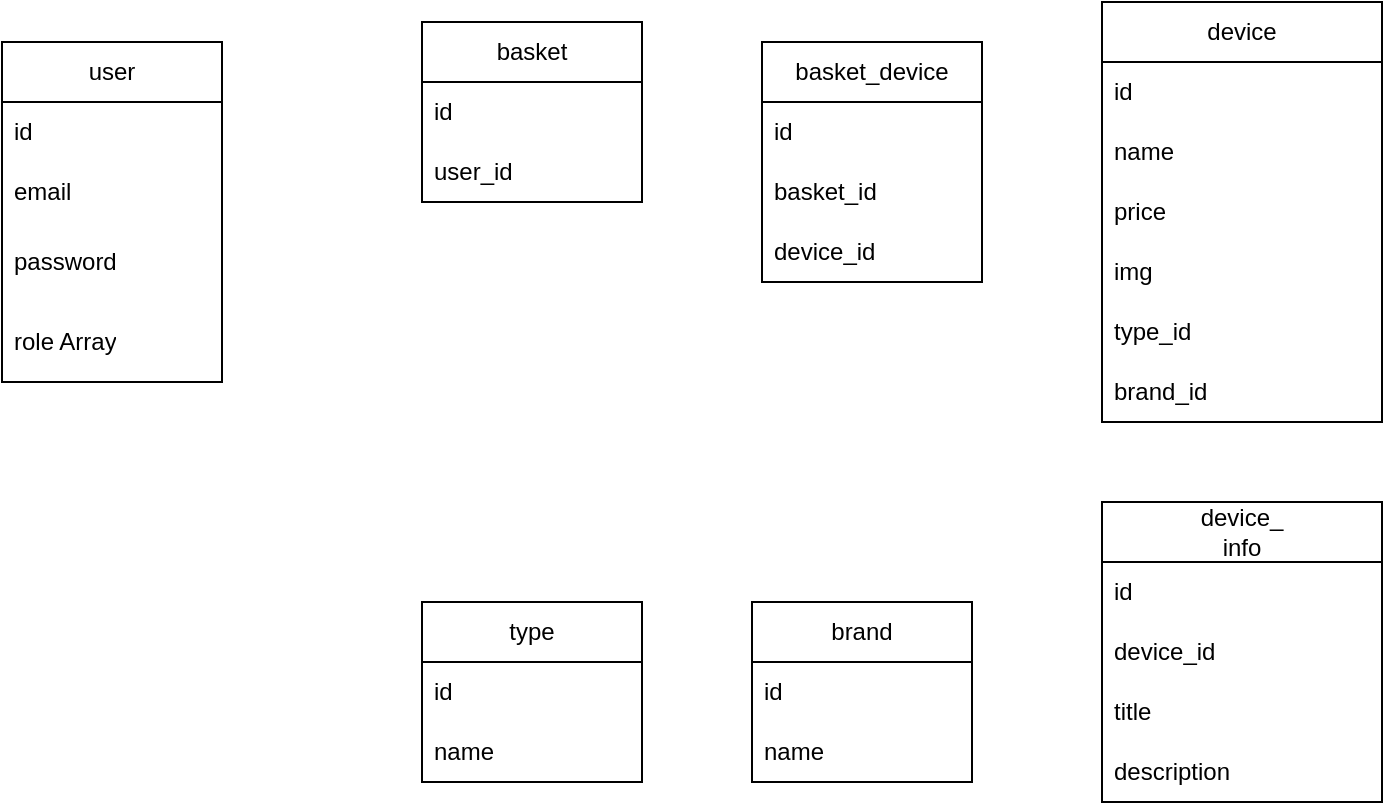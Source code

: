 <mxfile version="21.0.2" type="github">
  <diagram id="R2lEEEUBdFMjLlhIrx00" name="Page-1">
    <mxGraphModel dx="1050" dy="537" grid="1" gridSize="10" guides="1" tooltips="1" connect="1" arrows="1" fold="1" page="1" pageScale="1" pageWidth="850" pageHeight="1100" math="0" shadow="0" extFonts="Permanent Marker^https://fonts.googleapis.com/css?family=Permanent+Marker">
      <root>
        <mxCell id="0" />
        <mxCell id="1" parent="0" />
        <mxCell id="kpCSLhj9JUauESfHcitx-1" value="user" style="swimlane;fontStyle=0;childLayout=stackLayout;horizontal=1;startSize=30;horizontalStack=0;resizeParent=1;resizeParentMax=0;resizeLast=0;collapsible=1;marginBottom=0;whiteSpace=wrap;html=1;" vertex="1" parent="1">
          <mxGeometry x="50" y="270" width="110" height="170" as="geometry" />
        </mxCell>
        <mxCell id="kpCSLhj9JUauESfHcitx-2" value="id" style="text;strokeColor=none;fillColor=none;align=left;verticalAlign=middle;spacingLeft=4;spacingRight=4;overflow=hidden;points=[[0,0.5],[1,0.5]];portConstraint=eastwest;rotatable=0;whiteSpace=wrap;html=1;" vertex="1" parent="kpCSLhj9JUauESfHcitx-1">
          <mxGeometry y="30" width="110" height="30" as="geometry" />
        </mxCell>
        <mxCell id="kpCSLhj9JUauESfHcitx-3" value="email" style="text;strokeColor=none;fillColor=none;align=left;verticalAlign=middle;spacingLeft=4;spacingRight=4;overflow=hidden;points=[[0,0.5],[1,0.5]];portConstraint=eastwest;rotatable=0;whiteSpace=wrap;html=1;" vertex="1" parent="kpCSLhj9JUauESfHcitx-1">
          <mxGeometry y="60" width="110" height="30" as="geometry" />
        </mxCell>
        <mxCell id="kpCSLhj9JUauESfHcitx-4" value="password" style="text;strokeColor=none;fillColor=none;align=left;verticalAlign=middle;spacingLeft=4;spacingRight=4;overflow=hidden;points=[[0,0.5],[1,0.5]];portConstraint=eastwest;rotatable=0;whiteSpace=wrap;html=1;" vertex="1" parent="kpCSLhj9JUauESfHcitx-1">
          <mxGeometry y="90" width="110" height="40" as="geometry" />
        </mxCell>
        <mxCell id="kpCSLhj9JUauESfHcitx-7" value="role Array" style="text;strokeColor=none;fillColor=none;align=left;verticalAlign=middle;spacingLeft=4;spacingRight=4;overflow=hidden;points=[[0,0.5],[1,0.5]];portConstraint=eastwest;rotatable=0;whiteSpace=wrap;html=1;" vertex="1" parent="kpCSLhj9JUauESfHcitx-1">
          <mxGeometry y="130" width="110" height="40" as="geometry" />
        </mxCell>
        <mxCell id="kpCSLhj9JUauESfHcitx-8" value="basket" style="swimlane;fontStyle=0;childLayout=stackLayout;horizontal=1;startSize=30;horizontalStack=0;resizeParent=1;resizeParentMax=0;resizeLast=0;collapsible=1;marginBottom=0;whiteSpace=wrap;html=1;" vertex="1" parent="1">
          <mxGeometry x="260" y="260" width="110" height="90" as="geometry" />
        </mxCell>
        <mxCell id="kpCSLhj9JUauESfHcitx-9" value="id" style="text;strokeColor=none;fillColor=none;align=left;verticalAlign=middle;spacingLeft=4;spacingRight=4;overflow=hidden;points=[[0,0.5],[1,0.5]];portConstraint=eastwest;rotatable=0;whiteSpace=wrap;html=1;" vertex="1" parent="kpCSLhj9JUauESfHcitx-8">
          <mxGeometry y="30" width="110" height="30" as="geometry" />
        </mxCell>
        <mxCell id="kpCSLhj9JUauESfHcitx-10" value="user_id" style="text;strokeColor=none;fillColor=none;align=left;verticalAlign=middle;spacingLeft=4;spacingRight=4;overflow=hidden;points=[[0,0.5],[1,0.5]];portConstraint=eastwest;rotatable=0;whiteSpace=wrap;html=1;" vertex="1" parent="kpCSLhj9JUauESfHcitx-8">
          <mxGeometry y="60" width="110" height="30" as="geometry" />
        </mxCell>
        <mxCell id="kpCSLhj9JUauESfHcitx-16" value="basket_device" style="swimlane;fontStyle=0;childLayout=stackLayout;horizontal=1;startSize=30;horizontalStack=0;resizeParent=1;resizeParentMax=0;resizeLast=0;collapsible=1;marginBottom=0;whiteSpace=wrap;html=1;" vertex="1" parent="1">
          <mxGeometry x="430" y="270" width="110" height="120" as="geometry" />
        </mxCell>
        <mxCell id="kpCSLhj9JUauESfHcitx-17" value="id&lt;span style=&quot;white-space: pre;&quot;&gt;	&lt;/span&gt;&lt;span style=&quot;white-space: pre;&quot;&gt;	&lt;/span&gt;" style="text;strokeColor=none;fillColor=none;align=left;verticalAlign=middle;spacingLeft=4;spacingRight=4;overflow=hidden;points=[[0,0.5],[1,0.5]];portConstraint=eastwest;rotatable=0;whiteSpace=wrap;html=1;" vertex="1" parent="kpCSLhj9JUauESfHcitx-16">
          <mxGeometry y="30" width="110" height="30" as="geometry" />
        </mxCell>
        <mxCell id="kpCSLhj9JUauESfHcitx-18" value="basket_id" style="text;strokeColor=none;fillColor=none;align=left;verticalAlign=middle;spacingLeft=4;spacingRight=4;overflow=hidden;points=[[0,0.5],[1,0.5]];portConstraint=eastwest;rotatable=0;whiteSpace=wrap;html=1;" vertex="1" parent="kpCSLhj9JUauESfHcitx-16">
          <mxGeometry y="60" width="110" height="30" as="geometry" />
        </mxCell>
        <mxCell id="kpCSLhj9JUauESfHcitx-19" value="device_id" style="text;strokeColor=none;fillColor=none;align=left;verticalAlign=middle;spacingLeft=4;spacingRight=4;overflow=hidden;points=[[0,0.5],[1,0.5]];portConstraint=eastwest;rotatable=0;whiteSpace=wrap;html=1;" vertex="1" parent="kpCSLhj9JUauESfHcitx-16">
          <mxGeometry y="90" width="110" height="30" as="geometry" />
        </mxCell>
        <mxCell id="kpCSLhj9JUauESfHcitx-24" value="device" style="swimlane;fontStyle=0;childLayout=stackLayout;horizontal=1;startSize=30;horizontalStack=0;resizeParent=1;resizeParentMax=0;resizeLast=0;collapsible=1;marginBottom=0;whiteSpace=wrap;html=1;" vertex="1" parent="1">
          <mxGeometry x="600" y="250" width="140" height="210" as="geometry" />
        </mxCell>
        <mxCell id="kpCSLhj9JUauESfHcitx-25" value="id" style="text;strokeColor=none;fillColor=none;align=left;verticalAlign=middle;spacingLeft=4;spacingRight=4;overflow=hidden;points=[[0,0.5],[1,0.5]];portConstraint=eastwest;rotatable=0;whiteSpace=wrap;html=1;" vertex="1" parent="kpCSLhj9JUauESfHcitx-24">
          <mxGeometry y="30" width="140" height="30" as="geometry" />
        </mxCell>
        <mxCell id="kpCSLhj9JUauESfHcitx-26" value="name" style="text;strokeColor=none;fillColor=none;align=left;verticalAlign=middle;spacingLeft=4;spacingRight=4;overflow=hidden;points=[[0,0.5],[1,0.5]];portConstraint=eastwest;rotatable=0;whiteSpace=wrap;html=1;" vertex="1" parent="kpCSLhj9JUauESfHcitx-24">
          <mxGeometry y="60" width="140" height="30" as="geometry" />
        </mxCell>
        <mxCell id="kpCSLhj9JUauESfHcitx-27" value="price" style="text;strokeColor=none;fillColor=none;align=left;verticalAlign=middle;spacingLeft=4;spacingRight=4;overflow=hidden;points=[[0,0.5],[1,0.5]];portConstraint=eastwest;rotatable=0;whiteSpace=wrap;html=1;" vertex="1" parent="kpCSLhj9JUauESfHcitx-24">
          <mxGeometry y="90" width="140" height="30" as="geometry" />
        </mxCell>
        <mxCell id="kpCSLhj9JUauESfHcitx-32" value="img" style="text;strokeColor=none;fillColor=none;align=left;verticalAlign=middle;spacingLeft=4;spacingRight=4;overflow=hidden;points=[[0,0.5],[1,0.5]];portConstraint=eastwest;rotatable=0;whiteSpace=wrap;html=1;" vertex="1" parent="kpCSLhj9JUauESfHcitx-24">
          <mxGeometry y="120" width="140" height="30" as="geometry" />
        </mxCell>
        <mxCell id="kpCSLhj9JUauESfHcitx-37" value="type_id" style="text;strokeColor=none;fillColor=none;align=left;verticalAlign=middle;spacingLeft=4;spacingRight=4;overflow=hidden;points=[[0,0.5],[1,0.5]];portConstraint=eastwest;rotatable=0;whiteSpace=wrap;html=1;" vertex="1" parent="kpCSLhj9JUauESfHcitx-24">
          <mxGeometry y="150" width="140" height="30" as="geometry" />
        </mxCell>
        <mxCell id="kpCSLhj9JUauESfHcitx-38" value="brand_id" style="text;strokeColor=none;fillColor=none;align=left;verticalAlign=middle;spacingLeft=4;spacingRight=4;overflow=hidden;points=[[0,0.5],[1,0.5]];portConstraint=eastwest;rotatable=0;whiteSpace=wrap;html=1;" vertex="1" parent="kpCSLhj9JUauESfHcitx-24">
          <mxGeometry y="180" width="140" height="30" as="geometry" />
        </mxCell>
        <mxCell id="kpCSLhj9JUauESfHcitx-39" value="device_&lt;br&gt;info" style="swimlane;fontStyle=0;childLayout=stackLayout;horizontal=1;startSize=30;horizontalStack=0;resizeParent=1;resizeParentMax=0;resizeLast=0;collapsible=1;marginBottom=0;whiteSpace=wrap;html=1;" vertex="1" parent="1">
          <mxGeometry x="600" y="500" width="140" height="150" as="geometry" />
        </mxCell>
        <mxCell id="kpCSLhj9JUauESfHcitx-40" value="id" style="text;strokeColor=none;fillColor=none;align=left;verticalAlign=middle;spacingLeft=4;spacingRight=4;overflow=hidden;points=[[0,0.5],[1,0.5]];portConstraint=eastwest;rotatable=0;whiteSpace=wrap;html=1;" vertex="1" parent="kpCSLhj9JUauESfHcitx-39">
          <mxGeometry y="30" width="140" height="30" as="geometry" />
        </mxCell>
        <mxCell id="kpCSLhj9JUauESfHcitx-41" value="device_id" style="text;strokeColor=none;fillColor=none;align=left;verticalAlign=middle;spacingLeft=4;spacingRight=4;overflow=hidden;points=[[0,0.5],[1,0.5]];portConstraint=eastwest;rotatable=0;whiteSpace=wrap;html=1;" vertex="1" parent="kpCSLhj9JUauESfHcitx-39">
          <mxGeometry y="60" width="140" height="30" as="geometry" />
        </mxCell>
        <mxCell id="kpCSLhj9JUauESfHcitx-42" value="title" style="text;strokeColor=none;fillColor=none;align=left;verticalAlign=middle;spacingLeft=4;spacingRight=4;overflow=hidden;points=[[0,0.5],[1,0.5]];portConstraint=eastwest;rotatable=0;whiteSpace=wrap;html=1;" vertex="1" parent="kpCSLhj9JUauESfHcitx-39">
          <mxGeometry y="90" width="140" height="30" as="geometry" />
        </mxCell>
        <mxCell id="kpCSLhj9JUauESfHcitx-43" value="description" style="text;strokeColor=none;fillColor=none;align=left;verticalAlign=middle;spacingLeft=4;spacingRight=4;overflow=hidden;points=[[0,0.5],[1,0.5]];portConstraint=eastwest;rotatable=0;whiteSpace=wrap;html=1;" vertex="1" parent="kpCSLhj9JUauESfHcitx-39">
          <mxGeometry y="120" width="140" height="30" as="geometry" />
        </mxCell>
        <mxCell id="kpCSLhj9JUauESfHcitx-46" value="type" style="swimlane;fontStyle=0;childLayout=stackLayout;horizontal=1;startSize=30;horizontalStack=0;resizeParent=1;resizeParentMax=0;resizeLast=0;collapsible=1;marginBottom=0;whiteSpace=wrap;html=1;" vertex="1" parent="1">
          <mxGeometry x="260" y="550" width="110" height="90" as="geometry" />
        </mxCell>
        <mxCell id="kpCSLhj9JUauESfHcitx-47" value="id" style="text;strokeColor=none;fillColor=none;align=left;verticalAlign=middle;spacingLeft=4;spacingRight=4;overflow=hidden;points=[[0,0.5],[1,0.5]];portConstraint=eastwest;rotatable=0;whiteSpace=wrap;html=1;" vertex="1" parent="kpCSLhj9JUauESfHcitx-46">
          <mxGeometry y="30" width="110" height="30" as="geometry" />
        </mxCell>
        <mxCell id="kpCSLhj9JUauESfHcitx-48" value="name" style="text;strokeColor=none;fillColor=none;align=left;verticalAlign=middle;spacingLeft=4;spacingRight=4;overflow=hidden;points=[[0,0.5],[1,0.5]];portConstraint=eastwest;rotatable=0;whiteSpace=wrap;html=1;" vertex="1" parent="kpCSLhj9JUauESfHcitx-46">
          <mxGeometry y="60" width="110" height="30" as="geometry" />
        </mxCell>
        <mxCell id="kpCSLhj9JUauESfHcitx-52" value="brand" style="swimlane;fontStyle=0;childLayout=stackLayout;horizontal=1;startSize=30;horizontalStack=0;resizeParent=1;resizeParentMax=0;resizeLast=0;collapsible=1;marginBottom=0;whiteSpace=wrap;html=1;" vertex="1" parent="1">
          <mxGeometry x="425" y="550" width="110" height="90" as="geometry" />
        </mxCell>
        <mxCell id="kpCSLhj9JUauESfHcitx-53" value="id" style="text;strokeColor=none;fillColor=none;align=left;verticalAlign=middle;spacingLeft=4;spacingRight=4;overflow=hidden;points=[[0,0.5],[1,0.5]];portConstraint=eastwest;rotatable=0;whiteSpace=wrap;html=1;" vertex="1" parent="kpCSLhj9JUauESfHcitx-52">
          <mxGeometry y="30" width="110" height="30" as="geometry" />
        </mxCell>
        <mxCell id="kpCSLhj9JUauESfHcitx-54" value="name" style="text;strokeColor=none;fillColor=none;align=left;verticalAlign=middle;spacingLeft=4;spacingRight=4;overflow=hidden;points=[[0,0.5],[1,0.5]];portConstraint=eastwest;rotatable=0;whiteSpace=wrap;html=1;" vertex="1" parent="kpCSLhj9JUauESfHcitx-52">
          <mxGeometry y="60" width="110" height="30" as="geometry" />
        </mxCell>
      </root>
    </mxGraphModel>
  </diagram>
</mxfile>
